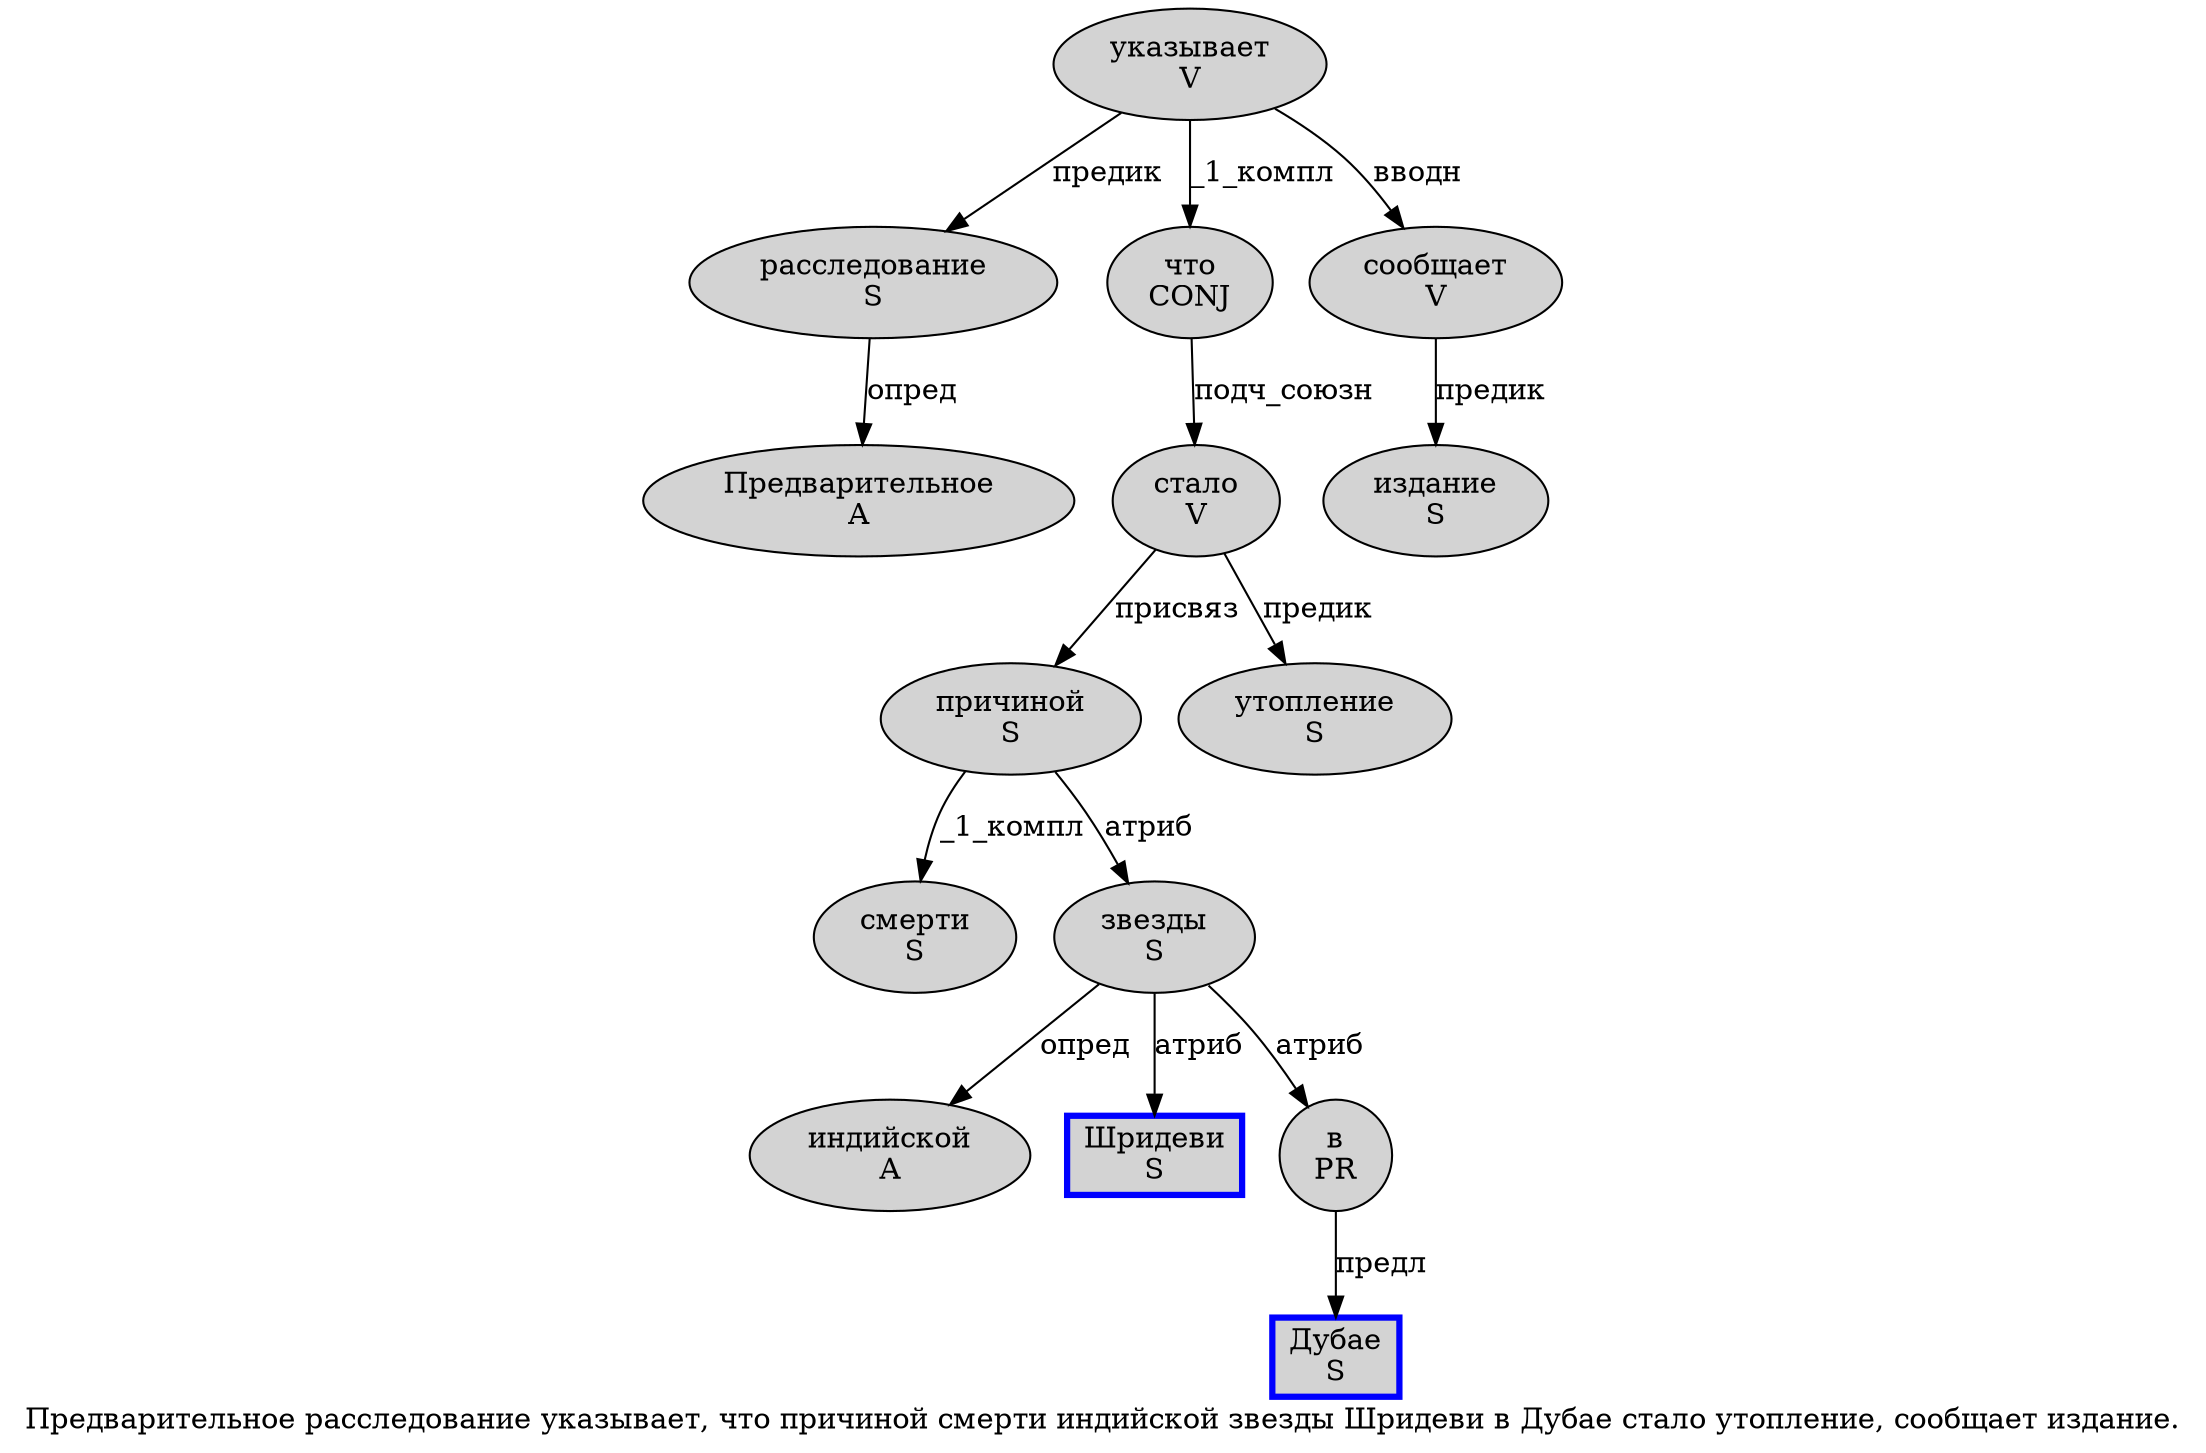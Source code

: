 digraph SENTENCE_1123 {
	graph [label="Предварительное расследование указывает, что причиной смерти индийской звезды Шридеви в Дубае стало утопление, сообщает издание."]
	node [style=filled]
		0 [label="Предварительное
A" color="" fillcolor=lightgray penwidth=1 shape=ellipse]
		1 [label="расследование
S" color="" fillcolor=lightgray penwidth=1 shape=ellipse]
		2 [label="указывает
V" color="" fillcolor=lightgray penwidth=1 shape=ellipse]
		4 [label="что
CONJ" color="" fillcolor=lightgray penwidth=1 shape=ellipse]
		5 [label="причиной
S" color="" fillcolor=lightgray penwidth=1 shape=ellipse]
		6 [label="смерти
S" color="" fillcolor=lightgray penwidth=1 shape=ellipse]
		7 [label="индийской
A" color="" fillcolor=lightgray penwidth=1 shape=ellipse]
		8 [label="звезды
S" color="" fillcolor=lightgray penwidth=1 shape=ellipse]
		9 [label="Шридеви
S" color=blue fillcolor=lightgray penwidth=3 shape=box]
		10 [label="в
PR" color="" fillcolor=lightgray penwidth=1 shape=ellipse]
		11 [label="Дубае
S" color=blue fillcolor=lightgray penwidth=3 shape=box]
		12 [label="стало
V" color="" fillcolor=lightgray penwidth=1 shape=ellipse]
		13 [label="утопление
S" color="" fillcolor=lightgray penwidth=1 shape=ellipse]
		15 [label="сообщает
V" color="" fillcolor=lightgray penwidth=1 shape=ellipse]
		16 [label="издание
S" color="" fillcolor=lightgray penwidth=1 shape=ellipse]
			8 -> 7 [label="опред"]
			8 -> 9 [label="атриб"]
			8 -> 10 [label="атриб"]
			12 -> 5 [label="присвяз"]
			12 -> 13 [label="предик"]
			2 -> 1 [label="предик"]
			2 -> 4 [label="_1_компл"]
			2 -> 15 [label="вводн"]
			15 -> 16 [label="предик"]
			5 -> 6 [label="_1_компл"]
			5 -> 8 [label="атриб"]
			10 -> 11 [label="предл"]
			1 -> 0 [label="опред"]
			4 -> 12 [label="подч_союзн"]
}